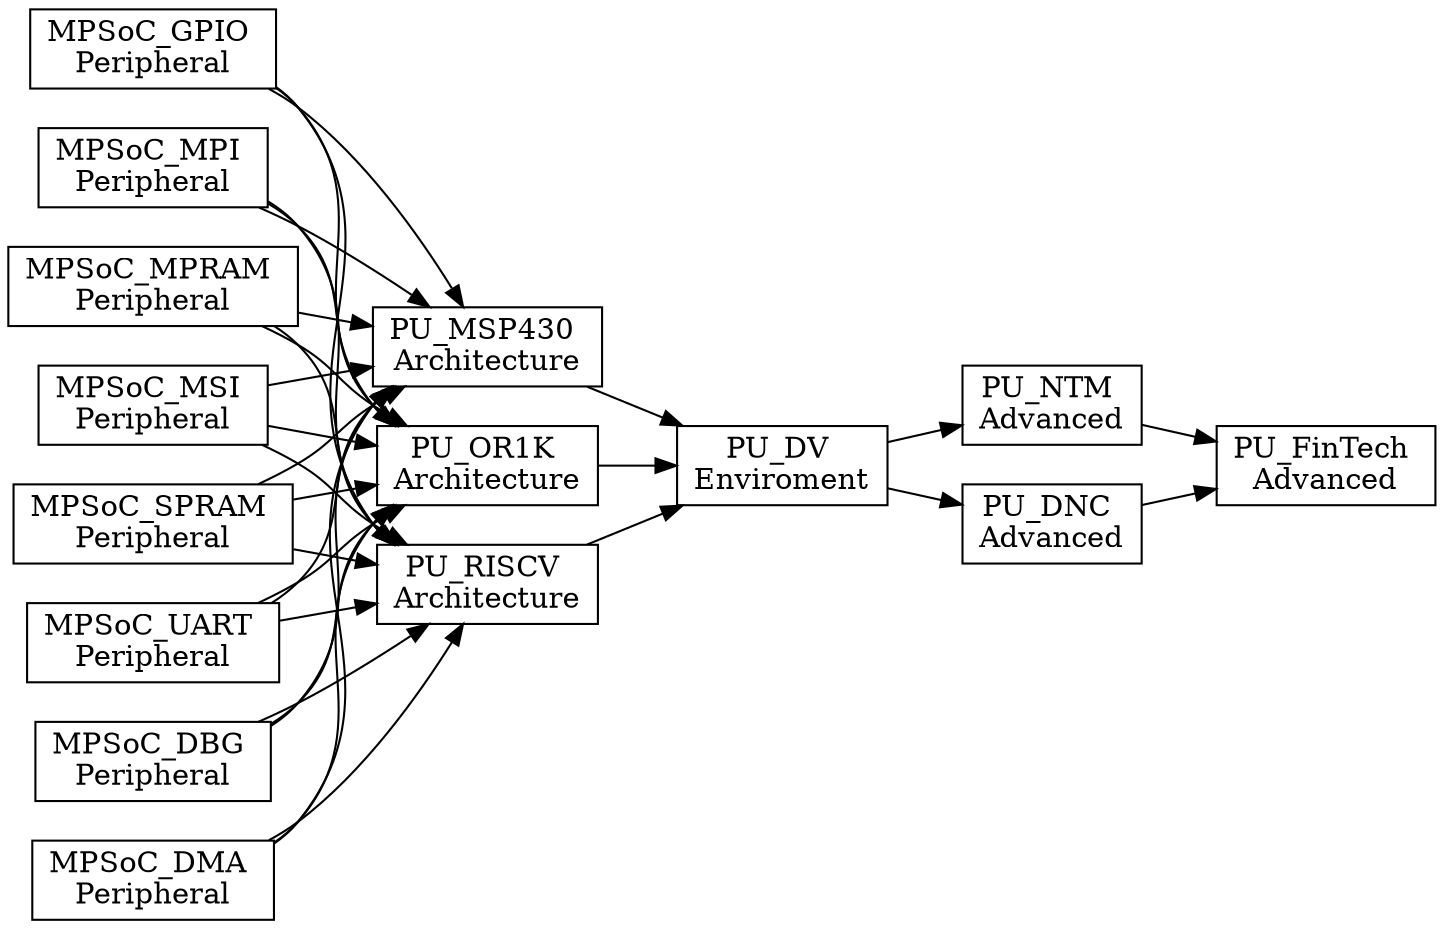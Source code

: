 digraph Project {
  // Introduction
  graph [rankdir = LR];
  node[shape=record];

  // Peripheral Blocks
  MPSoC_DBG[label="MPSoC_DBG \nPeripheral"];
  MPSoC_DMA[label="MPSoC_DMA \nPeripheral"];
  MPSoC_GPIO[label="MPSoC_GPIO \nPeripheral"];
  MPSoC_MPI[label="MPSoC_MPI \nPeripheral"];
  MPSoC_MPRAM[label="MPSoC_MPRAM \nPeripheral"];
  MPSoC_MSI[label="MPSoC_MSI \nPeripheral"];
  MPSoC_SPRAM[label="MPSoC_SPRAM \nPeripheral"];
  MPSoC_UART[label="MPSoC_UART \nPeripheral"];

  // Architecture Blocks
  PU_MSP430[label="PU_MSP430 \nArchitecture"];
  PU_OR1K[label="PU_OR1K \nArchitecture"];
  PU_RISCV[label="PU_RISCV \nArchitecture"];

  // Enviroment Blocks
  PU_DV[label="PU_DV \nEnviroment"];

  // Advanced A Blocks
  PU_NTM[label="PU_NTM \nAdvanced"];
  PU_DNC[label="PU_DNC \nAdvanced"];

  // Advanced B Blocks
  PU_FinTech[label="PU_FinTech \nAdvanced"];

  MPSoC_DBG -> PU_MSP430;
  MPSoC_DMA -> PU_MSP430;
  MPSoC_GPIO -> PU_MSP430;
  MPSoC_MPI -> PU_MSP430;
  MPSoC_MPRAM -> PU_MSP430;
  MPSoC_MSI -> PU_MSP430;
  MPSoC_SPRAM -> PU_MSP430;
  MPSoC_UART -> PU_MSP430;

  MPSoC_DBG -> PU_OR1K;
  MPSoC_DMA -> PU_OR1K;
  MPSoC_GPIO -> PU_OR1K;
  MPSoC_MPI -> PU_OR1K;
  MPSoC_MPRAM -> PU_OR1K;
  MPSoC_MSI -> PU_OR1K;
  MPSoC_SPRAM -> PU_OR1K;
  MPSoC_UART -> PU_OR1K;

  MPSoC_DBG -> PU_RISCV;
  MPSoC_DMA -> PU_RISCV;
  MPSoC_GPIO -> PU_RISCV;
  MPSoC_MPI -> PU_RISCV;
  MPSoC_MPRAM -> PU_RISCV;
  MPSoC_MSI -> PU_RISCV;
  MPSoC_SPRAM -> PU_RISCV;
  MPSoC_UART -> PU_RISCV;

  // Architecture -> Enviroment
  PU_MSP430 -> PU_DV;
  PU_OR1K -> PU_DV;
  PU_RISCV -> PU_DV;

  // Enviroment -> Avanced A
  PU_DV -> PU_NTM;
  PU_DV -> PU_DNC;

  // Avanced A -> Avanced B
  PU_NTM -> PU_FinTech;
  PU_DNC -> PU_FinTech;
}
